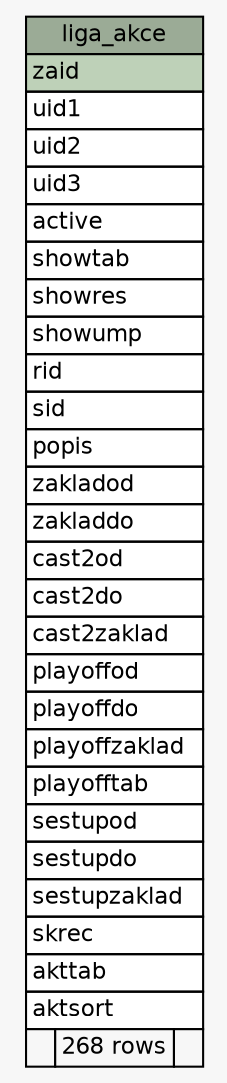 // dot 2.38.0 on Mac OS X 10.9.4
// SchemaSpy rev 590
digraph "liga_akce" {
  graph [
    rankdir="RL"
    bgcolor="#f7f7f7"
    nodesep="0.18"
    ranksep="0.46"
    fontname="Helvetica"
    fontsize="11"
  ];
  node [
    fontname="Helvetica"
    fontsize="11"
    shape="plaintext"
  ];
  edge [
    arrowsize="0.8"
  ];
  "liga_akce" [
    label=<
    <TABLE BORDER="0" CELLBORDER="1" CELLSPACING="0" BGCOLOR="#ffffff">
      <TR><TD COLSPAN="3" BGCOLOR="#9bab96" ALIGN="CENTER">liga_akce</TD></TR>
      <TR><TD PORT="zaid" COLSPAN="3" BGCOLOR="#bed1b8" ALIGN="LEFT">zaid</TD></TR>
      <TR><TD PORT="uid1" COLSPAN="3" ALIGN="LEFT">uid1</TD></TR>
      <TR><TD PORT="uid2" COLSPAN="3" ALIGN="LEFT">uid2</TD></TR>
      <TR><TD PORT="uid3" COLSPAN="3" ALIGN="LEFT">uid3</TD></TR>
      <TR><TD PORT="active" COLSPAN="3" ALIGN="LEFT">active</TD></TR>
      <TR><TD PORT="showtab" COLSPAN="3" ALIGN="LEFT">showtab</TD></TR>
      <TR><TD PORT="showres" COLSPAN="3" ALIGN="LEFT">showres</TD></TR>
      <TR><TD PORT="showump" COLSPAN="3" ALIGN="LEFT">showump</TD></TR>
      <TR><TD PORT="rid" COLSPAN="3" ALIGN="LEFT">rid</TD></TR>
      <TR><TD PORT="sid" COLSPAN="3" ALIGN="LEFT">sid</TD></TR>
      <TR><TD PORT="popis" COLSPAN="3" ALIGN="LEFT">popis</TD></TR>
      <TR><TD PORT="zakladod" COLSPAN="3" ALIGN="LEFT">zakladod</TD></TR>
      <TR><TD PORT="zakladdo" COLSPAN="3" ALIGN="LEFT">zakladdo</TD></TR>
      <TR><TD PORT="cast2od" COLSPAN="3" ALIGN="LEFT">cast2od</TD></TR>
      <TR><TD PORT="cast2do" COLSPAN="3" ALIGN="LEFT">cast2do</TD></TR>
      <TR><TD PORT="cast2zaklad" COLSPAN="3" ALIGN="LEFT">cast2zaklad</TD></TR>
      <TR><TD PORT="playoffod" COLSPAN="3" ALIGN="LEFT">playoffod</TD></TR>
      <TR><TD PORT="playoffdo" COLSPAN="3" ALIGN="LEFT">playoffdo</TD></TR>
      <TR><TD PORT="playoffzaklad" COLSPAN="3" ALIGN="LEFT">playoffzaklad</TD></TR>
      <TR><TD PORT="playofftab" COLSPAN="3" ALIGN="LEFT">playofftab</TD></TR>
      <TR><TD PORT="sestupod" COLSPAN="3" ALIGN="LEFT">sestupod</TD></TR>
      <TR><TD PORT="sestupdo" COLSPAN="3" ALIGN="LEFT">sestupdo</TD></TR>
      <TR><TD PORT="sestupzaklad" COLSPAN="3" ALIGN="LEFT">sestupzaklad</TD></TR>
      <TR><TD PORT="skrec" COLSPAN="3" ALIGN="LEFT">skrec</TD></TR>
      <TR><TD PORT="akttab" COLSPAN="3" ALIGN="LEFT">akttab</TD></TR>
      <TR><TD PORT="aktsort" COLSPAN="3" ALIGN="LEFT">aktsort</TD></TR>
      <TR><TD ALIGN="LEFT" BGCOLOR="#f7f7f7">  </TD><TD ALIGN="RIGHT" BGCOLOR="#f7f7f7">268 rows</TD><TD ALIGN="RIGHT" BGCOLOR="#f7f7f7">  </TD></TR>
    </TABLE>>
    URL="tables/liga_akce.html"
    tooltip="liga_akce"
  ];
}
